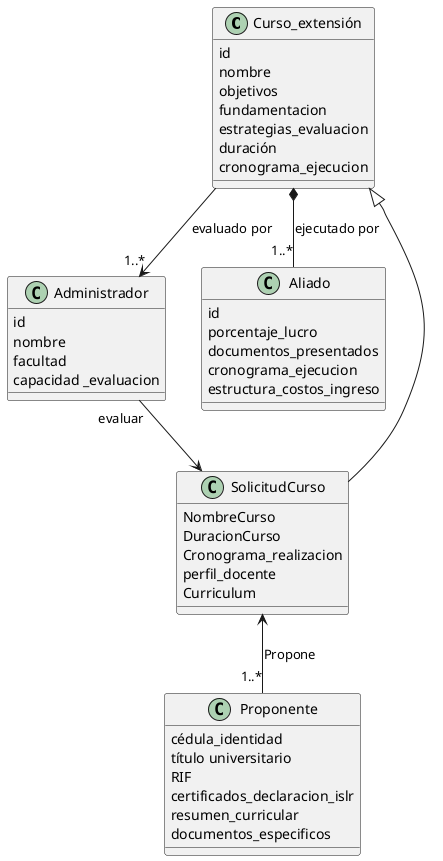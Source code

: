@startuml Reto07
/'Crear una primera versión de diagrama de clases del modelo del dominio del proyecto. Para lograr esto puede seguir los siguientes pasos:
1.Listar a lo sumo cuatro (4) clases conceptuales candidatas
2.Representarlas en un diagrama de clases
3.Añadir las asociaciones necesarias para registrar las relaciones importantes
4.Añadir los atributos necesarios para satisfacer los requisitos de información

Para identificar las clases conceptuales puede utilizar alguna de las siguientes técnicas:
1.Descripción Informal
2.Análisis clásico
3.Análisis del Dominio
'/
/'Clases conceptuales: 
Curso de extensión: solución propuesta por la DEU, siendo estas formaciones especiales de interés general dirigidos a la ampliación del conocimiento técnico y profesional, de habilidades u oficios y hasta para el crecimiento cultural, social y personal, no conducente al reconocimiento de créditos académicos.
Proponente: Persona natural o jurídica la cual puede proponer cursos de extensión 
Administrador:  Representa a la DEU o a la coordinación de extensión de Facultad quienes evalúan y aprueban el curso de extensión.
Aliado: puede proponer y ejecutar varios cursos de extensión.
Solicitud Curso: solicitud del curso propuesto por el proponente y evaluado por el administrador
'/
class Curso_extensión{
id
nombre
objetivos
fundamentacion
estrategias_evaluacion
duración
cronograma_ejecucion
}

class Proponente {
cédula_identidad
título universitario
RIF
certificados_declaracion_islr
resumen_curricular
documentos_especificos
}

class Administrador {
id
nombre
facultad
capacidad _evaluacion
}

class Aliado {
id
porcentaje_lucro
documentos_presentados
cronograma_ejecucion
estructura_costos_ingreso
}

class SolicitudCurso{
NombreCurso
DuracionCurso
Cronograma_realizacion
perfil_docente
Curriculum
}

SolicitudCurso <--"1..*" Proponente : Propone
Administrador "evaluar"-->SolicitudCurso
Curso_extensión -->"1..*" Administrador: evaluado por
Curso_extensión  *-- "1..*" Aliado : ejecutado por
SolicitudCurso --|> Curso_extensión
@enduml
